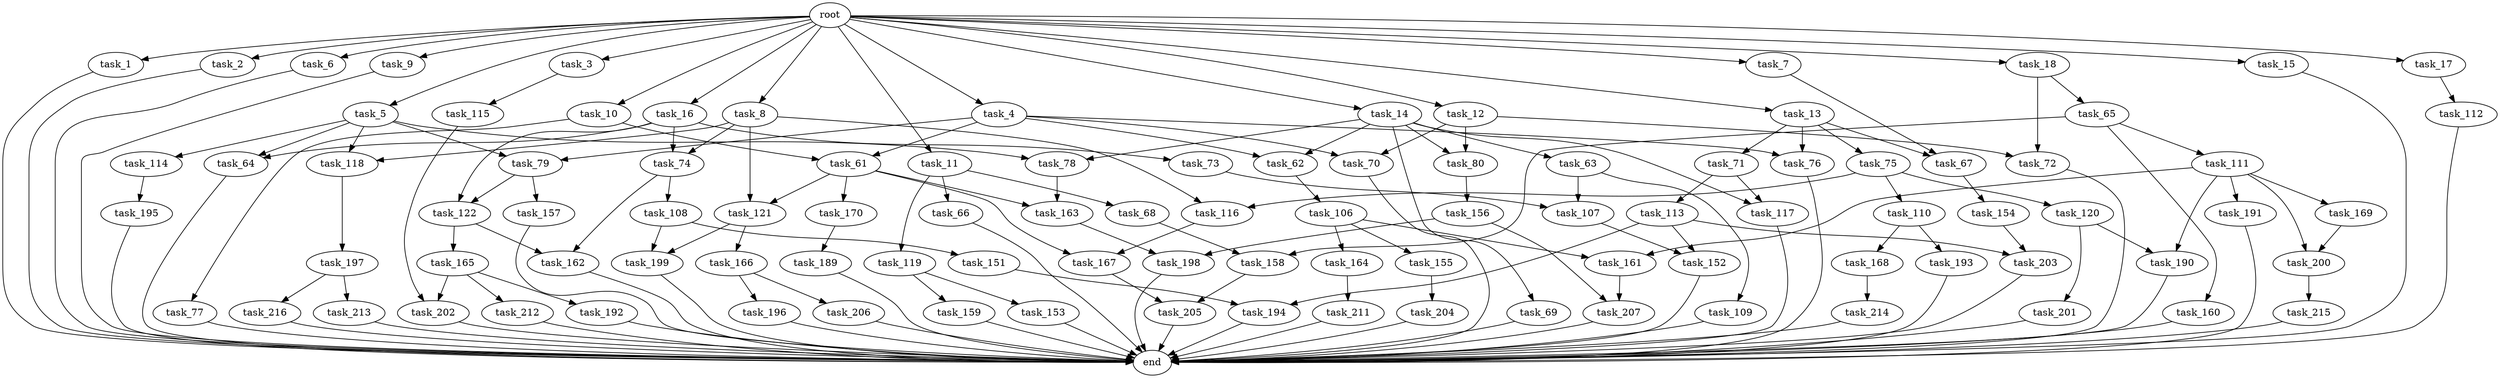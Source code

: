 digraph G {
  root [size="0.000000"];
  task_1 [size="1.024000"];
  task_2 [size="1.024000"];
  task_3 [size="1.024000"];
  task_4 [size="1.024000"];
  task_5 [size="1.024000"];
  task_6 [size="1.024000"];
  task_7 [size="1.024000"];
  task_8 [size="1.024000"];
  task_9 [size="1.024000"];
  task_10 [size="1.024000"];
  task_11 [size="1.024000"];
  task_12 [size="1.024000"];
  task_13 [size="1.024000"];
  task_14 [size="1.024000"];
  task_15 [size="1.024000"];
  task_16 [size="1.024000"];
  task_17 [size="1.024000"];
  task_18 [size="1.024000"];
  task_61 [size="910533066.752000"];
  task_62 [size="773094113.280000"];
  task_63 [size="77309411.328000"];
  task_64 [size="833223655.424000"];
  task_65 [size="309237645.312000"];
  task_66 [size="309237645.312000"];
  task_67 [size="970662608.896000"];
  task_68 [size="309237645.312000"];
  task_69 [size="77309411.328000"];
  task_70 [size="1554778161.152000"];
  task_71 [size="549755813.888000"];
  task_72 [size="1168231104.512000"];
  task_73 [size="695784701.952000"];
  task_74 [size="773094113.280000"];
  task_75 [size="549755813.888000"];
  task_76 [size="1245540515.840000"];
  task_77 [size="214748364.800000"];
  task_78 [size="214748364.800000"];
  task_79 [size="833223655.424000"];
  task_80 [size="936302870.528000"];
  task_106 [size="549755813.888000"];
  task_107 [size="523986010.112000"];
  task_108 [size="695784701.952000"];
  task_109 [size="309237645.312000"];
  task_110 [size="34359738.368000"];
  task_111 [size="549755813.888000"];
  task_112 [size="34359738.368000"];
  task_113 [size="309237645.312000"];
  task_114 [size="137438953.472000"];
  task_115 [size="137438953.472000"];
  task_116 [size="111669149.696000"];
  task_117 [size="386547056.640000"];
  task_118 [size="214748364.800000"];
  task_119 [size="309237645.312000"];
  task_120 [size="34359738.368000"];
  task_121 [size="773094113.280000"];
  task_122 [size="1554778161.152000"];
  task_151 [size="420906795.008000"];
  task_152 [size="858993459.200000"];
  task_153 [size="77309411.328000"];
  task_154 [size="214748364.800000"];
  task_155 [size="137438953.472000"];
  task_156 [size="858993459.200000"];
  task_157 [size="858993459.200000"];
  task_158 [size="627065225.216000"];
  task_159 [size="77309411.328000"];
  task_160 [size="549755813.888000"];
  task_161 [size="171798691.840000"];
  task_162 [size="1116691496.960000"];
  task_163 [size="910533066.752000"];
  task_164 [size="137438953.472000"];
  task_165 [size="420906795.008000"];
  task_166 [size="420906795.008000"];
  task_167 [size="773094113.280000"];
  task_168 [size="695784701.952000"];
  task_169 [size="34359738.368000"];
  task_170 [size="695784701.952000"];
  task_189 [size="858993459.200000"];
  task_190 [size="171798691.840000"];
  task_191 [size="34359738.368000"];
  task_192 [size="309237645.312000"];
  task_193 [size="695784701.952000"];
  task_194 [size="343597383.680000"];
  task_195 [size="77309411.328000"];
  task_196 [size="420906795.008000"];
  task_197 [size="549755813.888000"];
  task_198 [size="627065225.216000"];
  task_199 [size="841813590.016000"];
  task_200 [size="111669149.696000"];
  task_201 [size="137438953.472000"];
  task_202 [size="858993459.200000"];
  task_203 [size="1005022347.264000"];
  task_204 [size="77309411.328000"];
  task_205 [size="730144440.320000"];
  task_206 [size="420906795.008000"];
  task_207 [size="858993459.200000"];
  task_211 [size="420906795.008000"];
  task_212 [size="309237645.312000"];
  task_213 [size="695784701.952000"];
  task_214 [size="420906795.008000"];
  task_215 [size="858993459.200000"];
  task_216 [size="695784701.952000"];
  end [size="0.000000"];

  root -> task_1 [size="1.000000"];
  root -> task_2 [size="1.000000"];
  root -> task_3 [size="1.000000"];
  root -> task_4 [size="1.000000"];
  root -> task_5 [size="1.000000"];
  root -> task_6 [size="1.000000"];
  root -> task_7 [size="1.000000"];
  root -> task_8 [size="1.000000"];
  root -> task_9 [size="1.000000"];
  root -> task_10 [size="1.000000"];
  root -> task_11 [size="1.000000"];
  root -> task_12 [size="1.000000"];
  root -> task_13 [size="1.000000"];
  root -> task_14 [size="1.000000"];
  root -> task_15 [size="1.000000"];
  root -> task_16 [size="1.000000"];
  root -> task_17 [size="1.000000"];
  root -> task_18 [size="1.000000"];
  task_1 -> end [size="1.000000"];
  task_2 -> end [size="1.000000"];
  task_3 -> task_115 [size="134217728.000000"];
  task_4 -> task_61 [size="679477248.000000"];
  task_4 -> task_62 [size="679477248.000000"];
  task_4 -> task_70 [size="679477248.000000"];
  task_4 -> task_76 [size="679477248.000000"];
  task_4 -> task_79 [size="679477248.000000"];
  task_5 -> task_64 [size="134217728.000000"];
  task_5 -> task_78 [size="134217728.000000"];
  task_5 -> task_79 [size="134217728.000000"];
  task_5 -> task_114 [size="134217728.000000"];
  task_5 -> task_118 [size="134217728.000000"];
  task_6 -> end [size="1.000000"];
  task_7 -> task_67 [size="411041792.000000"];
  task_8 -> task_74 [size="75497472.000000"];
  task_8 -> task_116 [size="75497472.000000"];
  task_8 -> task_118 [size="75497472.000000"];
  task_8 -> task_121 [size="75497472.000000"];
  task_9 -> end [size="1.000000"];
  task_10 -> task_61 [size="209715200.000000"];
  task_10 -> task_77 [size="209715200.000000"];
  task_11 -> task_66 [size="301989888.000000"];
  task_11 -> task_68 [size="301989888.000000"];
  task_11 -> task_119 [size="301989888.000000"];
  task_12 -> task_70 [size="838860800.000000"];
  task_12 -> task_72 [size="838860800.000000"];
  task_12 -> task_80 [size="838860800.000000"];
  task_13 -> task_67 [size="536870912.000000"];
  task_13 -> task_71 [size="536870912.000000"];
  task_13 -> task_75 [size="536870912.000000"];
  task_13 -> task_76 [size="536870912.000000"];
  task_14 -> task_62 [size="75497472.000000"];
  task_14 -> task_63 [size="75497472.000000"];
  task_14 -> task_69 [size="75497472.000000"];
  task_14 -> task_78 [size="75497472.000000"];
  task_14 -> task_80 [size="75497472.000000"];
  task_14 -> task_117 [size="75497472.000000"];
  task_15 -> end [size="1.000000"];
  task_16 -> task_64 [size="679477248.000000"];
  task_16 -> task_73 [size="679477248.000000"];
  task_16 -> task_74 [size="679477248.000000"];
  task_16 -> task_122 [size="679477248.000000"];
  task_17 -> task_112 [size="33554432.000000"];
  task_18 -> task_65 [size="301989888.000000"];
  task_18 -> task_72 [size="301989888.000000"];
  task_61 -> task_121 [size="679477248.000000"];
  task_61 -> task_163 [size="679477248.000000"];
  task_61 -> task_167 [size="679477248.000000"];
  task_61 -> task_170 [size="679477248.000000"];
  task_62 -> task_106 [size="536870912.000000"];
  task_63 -> task_107 [size="301989888.000000"];
  task_63 -> task_109 [size="301989888.000000"];
  task_64 -> end [size="1.000000"];
  task_65 -> task_111 [size="536870912.000000"];
  task_65 -> task_158 [size="536870912.000000"];
  task_65 -> task_160 [size="536870912.000000"];
  task_66 -> end [size="1.000000"];
  task_67 -> task_154 [size="209715200.000000"];
  task_68 -> task_158 [size="75497472.000000"];
  task_69 -> end [size="1.000000"];
  task_70 -> end [size="1.000000"];
  task_71 -> task_113 [size="301989888.000000"];
  task_71 -> task_117 [size="301989888.000000"];
  task_72 -> end [size="1.000000"];
  task_73 -> task_107 [size="209715200.000000"];
  task_74 -> task_108 [size="679477248.000000"];
  task_74 -> task_162 [size="679477248.000000"];
  task_75 -> task_110 [size="33554432.000000"];
  task_75 -> task_116 [size="33554432.000000"];
  task_75 -> task_120 [size="33554432.000000"];
  task_76 -> end [size="1.000000"];
  task_77 -> end [size="1.000000"];
  task_78 -> task_163 [size="209715200.000000"];
  task_79 -> task_122 [size="838860800.000000"];
  task_79 -> task_157 [size="838860800.000000"];
  task_80 -> task_156 [size="838860800.000000"];
  task_106 -> task_155 [size="134217728.000000"];
  task_106 -> task_161 [size="134217728.000000"];
  task_106 -> task_164 [size="134217728.000000"];
  task_107 -> task_152 [size="536870912.000000"];
  task_108 -> task_151 [size="411041792.000000"];
  task_108 -> task_199 [size="411041792.000000"];
  task_109 -> end [size="1.000000"];
  task_110 -> task_168 [size="679477248.000000"];
  task_110 -> task_193 [size="679477248.000000"];
  task_111 -> task_161 [size="33554432.000000"];
  task_111 -> task_169 [size="33554432.000000"];
  task_111 -> task_190 [size="33554432.000000"];
  task_111 -> task_191 [size="33554432.000000"];
  task_111 -> task_200 [size="33554432.000000"];
  task_112 -> end [size="1.000000"];
  task_113 -> task_152 [size="301989888.000000"];
  task_113 -> task_194 [size="301989888.000000"];
  task_113 -> task_203 [size="301989888.000000"];
  task_114 -> task_195 [size="75497472.000000"];
  task_115 -> task_202 [size="536870912.000000"];
  task_116 -> task_167 [size="75497472.000000"];
  task_117 -> end [size="1.000000"];
  task_118 -> task_197 [size="536870912.000000"];
  task_119 -> task_153 [size="75497472.000000"];
  task_119 -> task_159 [size="75497472.000000"];
  task_120 -> task_190 [size="134217728.000000"];
  task_120 -> task_201 [size="134217728.000000"];
  task_121 -> task_166 [size="411041792.000000"];
  task_121 -> task_199 [size="411041792.000000"];
  task_122 -> task_162 [size="411041792.000000"];
  task_122 -> task_165 [size="411041792.000000"];
  task_151 -> task_194 [size="33554432.000000"];
  task_152 -> end [size="1.000000"];
  task_153 -> end [size="1.000000"];
  task_154 -> task_203 [size="679477248.000000"];
  task_155 -> task_204 [size="75497472.000000"];
  task_156 -> task_198 [size="536870912.000000"];
  task_156 -> task_207 [size="536870912.000000"];
  task_157 -> end [size="1.000000"];
  task_158 -> task_205 [size="679477248.000000"];
  task_159 -> end [size="1.000000"];
  task_160 -> end [size="1.000000"];
  task_161 -> task_207 [size="301989888.000000"];
  task_162 -> end [size="1.000000"];
  task_163 -> task_198 [size="75497472.000000"];
  task_164 -> task_211 [size="411041792.000000"];
  task_165 -> task_192 [size="301989888.000000"];
  task_165 -> task_202 [size="301989888.000000"];
  task_165 -> task_212 [size="301989888.000000"];
  task_166 -> task_196 [size="411041792.000000"];
  task_166 -> task_206 [size="411041792.000000"];
  task_167 -> task_205 [size="33554432.000000"];
  task_168 -> task_214 [size="411041792.000000"];
  task_169 -> task_200 [size="75497472.000000"];
  task_170 -> task_189 [size="838860800.000000"];
  task_189 -> end [size="1.000000"];
  task_190 -> end [size="1.000000"];
  task_191 -> end [size="1.000000"];
  task_192 -> end [size="1.000000"];
  task_193 -> end [size="1.000000"];
  task_194 -> end [size="1.000000"];
  task_195 -> end [size="1.000000"];
  task_196 -> end [size="1.000000"];
  task_197 -> task_213 [size="679477248.000000"];
  task_197 -> task_216 [size="679477248.000000"];
  task_198 -> end [size="1.000000"];
  task_199 -> end [size="1.000000"];
  task_200 -> task_215 [size="838860800.000000"];
  task_201 -> end [size="1.000000"];
  task_202 -> end [size="1.000000"];
  task_203 -> end [size="1.000000"];
  task_204 -> end [size="1.000000"];
  task_205 -> end [size="1.000000"];
  task_206 -> end [size="1.000000"];
  task_207 -> end [size="1.000000"];
  task_211 -> end [size="1.000000"];
  task_212 -> end [size="1.000000"];
  task_213 -> end [size="1.000000"];
  task_214 -> end [size="1.000000"];
  task_215 -> end [size="1.000000"];
  task_216 -> end [size="1.000000"];
}
